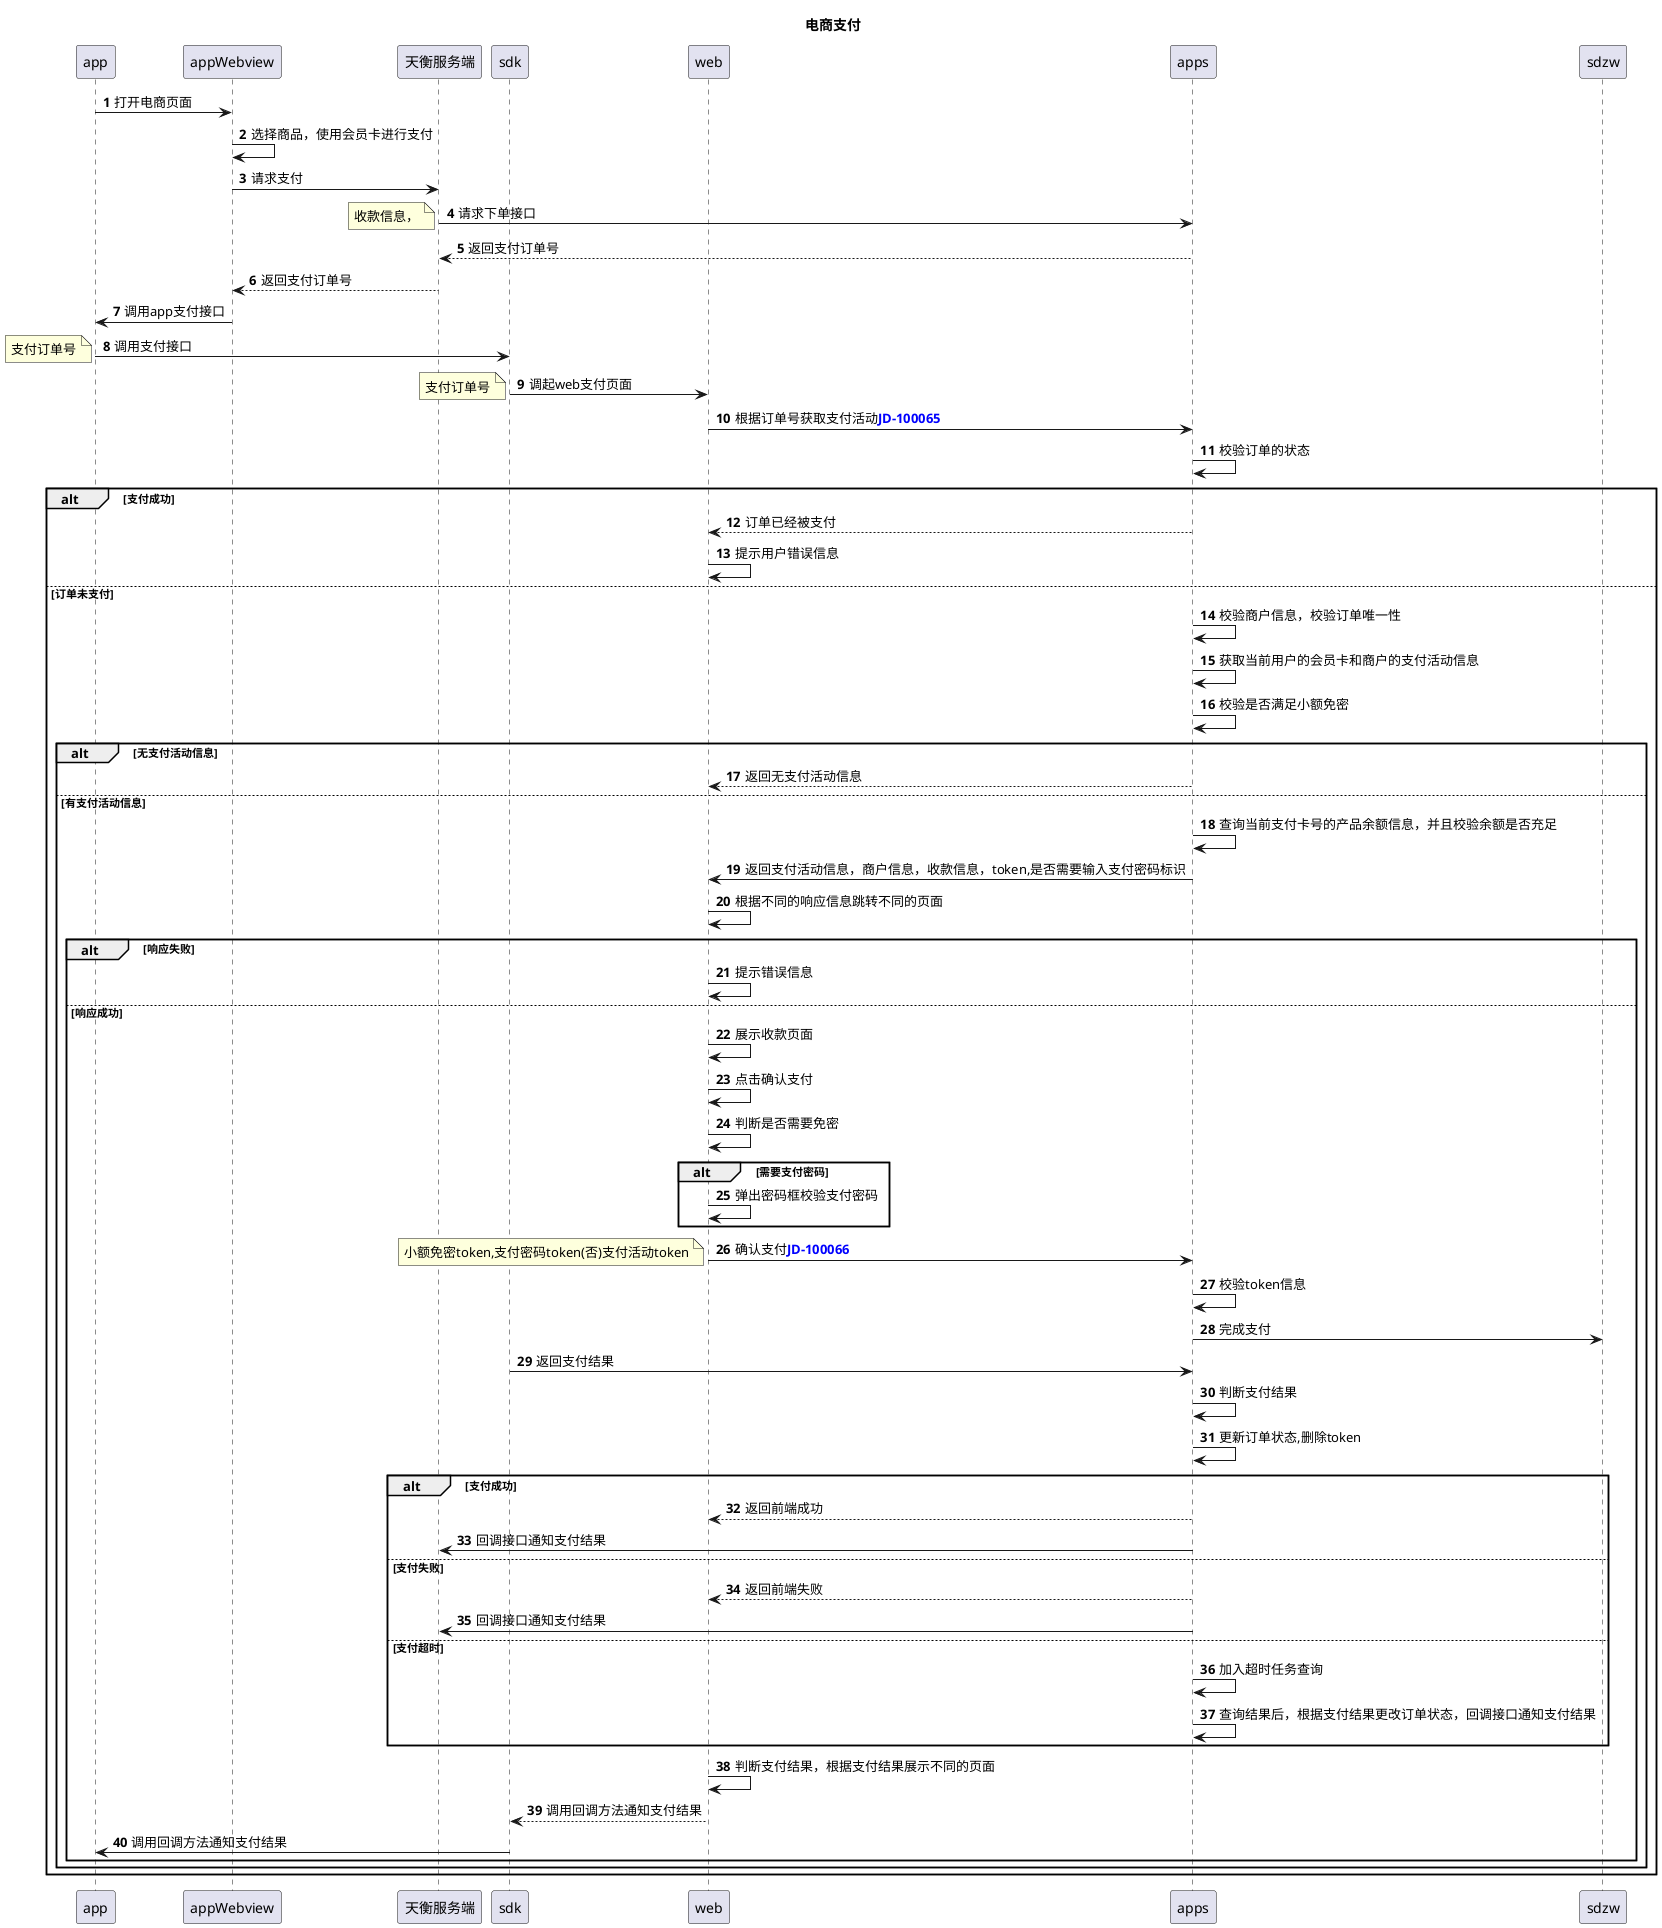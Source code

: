 @startuml
title:电商支付
autonumber
participant app
participant appWebview
participant 天衡服务端 as server
participant sdk
participant web
participant apps
app->appWebview:打开电商页面
appWebview->appWebview:选择商品，使用会员卡进行支付
appWebview->server:请求支付
server->apps:请求下单接口
note left:收款信息，
apps-->server:返回支付订单号
server-->appWebview:返回支付订单号
appWebview->app:调用app支付接口
app->sdk:调用支付接口
note left:支付订单号
sdk->web:调起web支付页面
note left:支付订单号
web->apps:根据订单号获取支付活动<font color=blue><b>JD-100065</font>
apps->apps:校验订单的状态
alt 支付成功
apps-->web:订单已经被支付
web->web:提示用户错误信息
else 订单未支付
apps->apps:校验商户信息，校验订单唯一性
apps->apps:获取当前用户的会员卡和商户的支付活动信息
apps->apps:校验是否满足小额免密
alt 无支付活动信息
apps-->web:返回无支付活动信息
else 有支付活动信息
apps->apps:查询当前支付卡号的产品余额信息，并且校验余额是否充足
apps->web:返回支付活动信息，商户信息，收款信息，token,是否需要输入支付密码标识
web->web:根据不同的响应信息跳转不同的页面
alt 响应失败
web->web:提示错误信息
else 响应成功
web->web:展示收款页面
web->web:点击确认支付
web->web:判断是否需要免密
alt 需要支付密码
web->web:弹出密码框校验支付密码
end
web->apps:确认支付<font color=blue><b>JD-100066</font>
note left:小额免密token,支付密码token(否)支付活动token
apps->apps:校验token信息
apps->sdzw:完成支付
sdk->apps:返回支付结果
apps->apps:判断支付结果
apps->apps:更新订单状态,删除token
alt 支付成功
apps-->web:返回前端成功
apps->server:回调接口通知支付结果
else 支付失败
apps-->web:返回前端失败
apps->server:回调接口通知支付结果
else 支付超时
apps->apps:加入超时任务查询
apps->apps:查询结果后，根据支付结果更改订单状态，回调接口通知支付结果
end
web->web:判断支付结果，根据支付结果展示不同的页面
web-->sdk:调用回调方法通知支付结果
sdk->app:调用回调方法通知支付结果
end
end
end
@enduml
